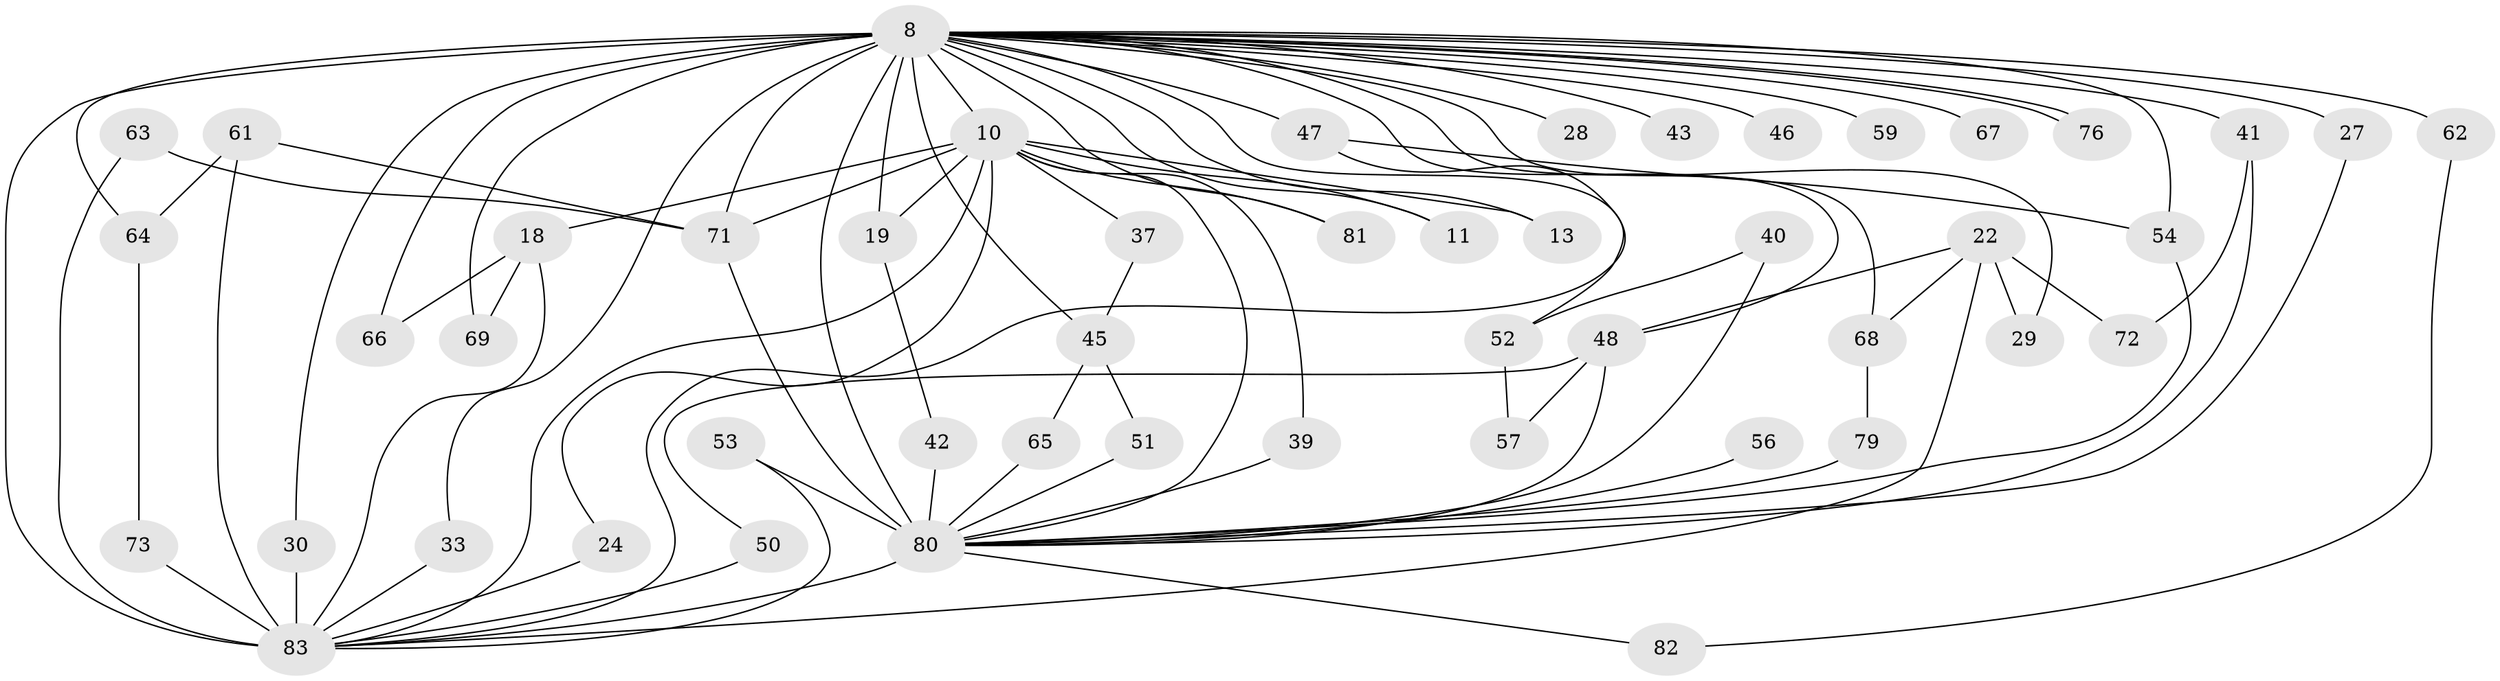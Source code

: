 // original degree distribution, {24: 0.012048192771084338, 17: 0.012048192771084338, 21: 0.012048192771084338, 26: 0.012048192771084338, 20: 0.012048192771084338, 18: 0.024096385542168676, 22: 0.012048192771084338, 13: 0.012048192771084338, 15: 0.012048192771084338, 2: 0.5542168674698795, 4: 0.07228915662650602, 3: 0.21686746987951808, 6: 0.03614457831325301}
// Generated by graph-tools (version 1.1) at 2025/46/03/04/25 21:46:40]
// undirected, 49 vertices, 89 edges
graph export_dot {
graph [start="1"]
  node [color=gray90,style=filled];
  8 [super="+1+7"];
  10 [super="+9"];
  11;
  13;
  18;
  19;
  22;
  24;
  27 [super="+23"];
  28;
  29;
  30;
  33;
  37;
  39;
  40;
  41 [super="+21"];
  42;
  43;
  45 [super="+36"];
  46;
  47 [super="+44"];
  48 [super="+32"];
  50;
  51;
  52 [super="+49"];
  53;
  54 [super="+20+12"];
  56;
  57;
  59;
  61;
  62;
  63;
  64;
  65;
  66;
  67;
  68;
  69;
  71 [super="+55"];
  72;
  73;
  76;
  79;
  80 [super="+77+58"];
  81;
  82;
  83 [super="+26+75+78"];
  8 -- 10 [weight=8];
  8 -- 28 [weight=2];
  8 -- 45 [weight=3];
  8 -- 46 [weight=2];
  8 -- 66;
  8 -- 67 [weight=2];
  8 -- 76;
  8 -- 76;
  8 -- 64;
  8 -- 69;
  8 -- 27 [weight=2];
  8 -- 29;
  8 -- 33;
  8 -- 43 [weight=2];
  8 -- 59 [weight=2];
  8 -- 62 [weight=2];
  8 -- 68;
  8 -- 11;
  8 -- 13;
  8 -- 80 [weight=12];
  8 -- 81;
  8 -- 19;
  8 -- 30;
  8 -- 41 [weight=2];
  8 -- 47;
  8 -- 52 [weight=2];
  8 -- 54 [weight=3];
  8 -- 83 [weight=17];
  8 -- 71 [weight=2];
  8 -- 48;
  10 -- 11;
  10 -- 13;
  10 -- 18;
  10 -- 37;
  10 -- 39;
  10 -- 71 [weight=2];
  10 -- 81;
  10 -- 19;
  10 -- 24;
  10 -- 80 [weight=4];
  10 -- 83 [weight=4];
  18 -- 66;
  18 -- 69;
  18 -- 83;
  19 -- 42;
  22 -- 29;
  22 -- 68;
  22 -- 72;
  22 -- 83 [weight=2];
  22 -- 48;
  24 -- 83;
  27 -- 80;
  30 -- 83;
  33 -- 83;
  37 -- 45;
  39 -- 80;
  40 -- 52;
  40 -- 80 [weight=2];
  41 -- 72;
  41 -- 80;
  42 -- 80;
  45 -- 65;
  45 -- 51;
  47 -- 83;
  47 -- 54;
  48 -- 57;
  48 -- 80;
  48 -- 50;
  50 -- 83;
  51 -- 80;
  52 -- 57;
  53 -- 80;
  53 -- 83;
  54 -- 80;
  56 -- 80 [weight=2];
  61 -- 64;
  61 -- 83;
  61 -- 71;
  62 -- 82;
  63 -- 83;
  63 -- 71;
  64 -- 73;
  65 -- 80;
  68 -- 79;
  71 -- 80;
  73 -- 83;
  79 -- 80;
  80 -- 82;
  80 -- 83 [weight=8];
}
